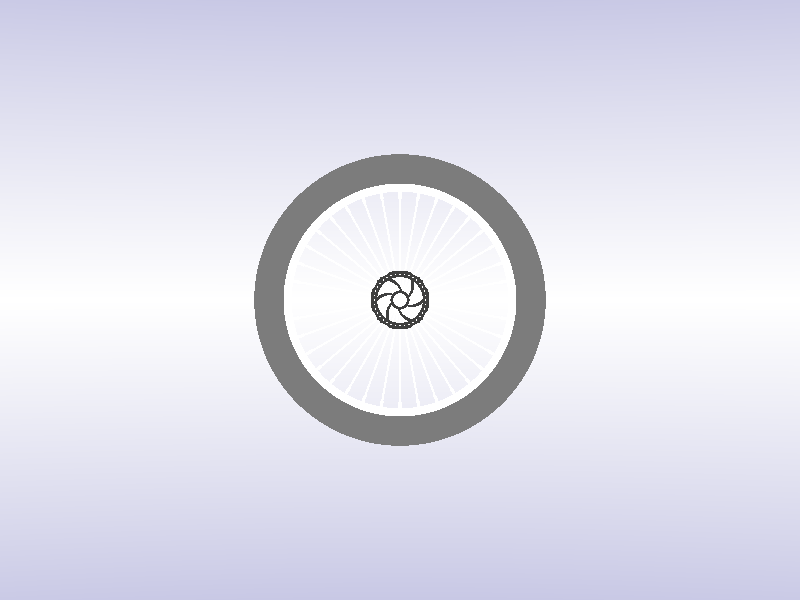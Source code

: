                                // PoVRay 3. 7 Scene File " ... .pov"
// author:  ...
// date:    ...
//------------------------------------------------------------------------
#version 3.7;
global_settings{ assumed_gamma 1.0 }
#default{ finish{ ambient 0.1 diffuse 0.9 }} 
//------------------------------------------------------------------------
#include "colors.inc"
#include "textures.inc"
#include "glass.inc"
#include "metals.inc"
#include "golds.inc"
#include "stones.inc"
#include "woods.inc"
#include "shapes.inc"
#include "shapes2.inc"
#include "functions.inc"
#include "math.inc"
#include "transforms.inc"


#declare Camera_centro_roda_dianteira = camera {angle 10     
                            location  <-2.5, 0.8 , 15>
                            right    -x*image_width/image_height
                            look_at   <-2.5 , 0.8 , 0.0>}
                            
#declare Camera_diagonal_traseira = camera {angle 10     
                            location  <8, 0.8 , 8>
                            right    -x*image_width/image_height
                            look_at   <-1.5 , 0.8 , 0.0>}
                            
#declare camera_0_0_0 = camera {angle 30     
                            location  <0, 0 , 8>
                            right    -x*image_width/image_height
                            look_at   <0 , 0 , 0.0>}                          
                                                        
                   
camera{camera_0_0_0}
//------------------------------------------------------------------------
// sun -------------------------------------------------------------------
light_source{<1500,2500, 2500> color White}
// sky -------------------------------------------------------------------
sky_sphere{ pigment{ gradient <0,1,0>
                     color_map{ [0   color rgb<1,1,1>         ]//White
                                [0.4 color rgb<0.14,0.14,0.56>]//~Navy
                                [0.6 color rgb<0.14,0.14,0.56>]//~Navy
                                [1.0 color rgb<1,1,1>         ]//White
                              }
                     scale 0 }
           } // end of sky_sphere 
//------------------------------------------------------------------------

#declare cor_roda = pigment {color rgb<1.1,1.1,1.1>};
#declare finish_roda = finish {
                            ambient 0.1
                            diffuse 1
                            reflection 0.002
                            specular 0.2
                            metallic
                         }    
          
 #declare disco_freio = union{                    
        difference{
            difference{     
                        cylinder { <0,0,0.01>,<0,0,-0.01>,0.18} 
                        cylinder { <0,0,0.02>,<0,0,-0.02>,0.12}
                             
                    
                    #local angulo = 0; 
                    #local totalEsferas = 12;
                    #local i = 0;
                    
                    #while(i < totalEsferas)
                       cylinder {<0,0.25,-0.05>, <0,0.25,0.05>, 0.1 rotate<0,0,angulo>}
                        #declare angulo = angulo + 30;
                        #declare i = i + 1;
                    #end 
                    } 
                      
                    #local angulo = 15; 
                    #local totalEsferas = 12;
                    #local i = 0;
                    
                    #while(i < totalEsferas)
                         cylinder {<0,0.255,-0.05>, <0,0.255,0.05>, 0.1  rotate<0,0,angulo>}
                        #declare angulo = angulo + 30;
                        #declare i = i + 1;
                    #end  
             
                #local angulo = 0; 
                #local totalEsferas = 36;
                #local i = 0;
                
                #while(i < totalEsferas)
                    cylinder {<0,0.135,-0.1>, <0,0.135,0.1>, 0.0040 texture {pigment { cor_roda } finish { finish_roda}} rotate<0,0,angulo>}
                    #declare angulo = angulo + 10;
                    #declare i = i + 1;
                #end
                
          }             
          
                difference{
                     union{
                        #local total = 6;
                        #local i = 0; 
                        #local angulo = 0 ;
                        
                        #while(i < total)
                                 
                           union{    
                             isosurface { //-------------------------------------------------------------
                              function{
                                 f_spiral(
                                    x,y,z,
                                    1.5,  // distance between windings,
                                    0.01, // thickness,
                                    0.24,  // outer diameter of the spiral,
                                    0,    // not used,
                                    0,    // not used,
                                    0.01   // cross section type
                                 )
                              }          
                            
                             threshold 0
                             max_gradient 5
                             rotate<90,0,0>
                             scale 0.5
                             translate< 0,0,0>
                            } // end of isosurface -------------------------------------------------------
                               
                              rotate <0,0,angulo>  
                           } 
                                   
                            #declare angulo = angulo + 60;
                            #declare i = i + 1;
                        #end   
                        cylinder { <0,0,0.015>,<0,0,-0.015>,0.05} 
                      } 
                      
                    cylinder { <0,0,0.02>,<0,0,-0.02>,0.035}    
                            
                }  
                        
           texture {pigment {color rgb<0.05,0.05,0.05>}
                      finish {
                        ambient 0.1
                        diffuse 1
                        reflection 0.35
                        specular 0.1 
                        metallic
                     }   
                 }
      }
        
        
 #declare pneu = merge{
         torus {
            0.356, 0.05
            texture {
                pigment { color rgb<0.2,0.2,0.2> }
                finish {
                    ambient 0.1
                    diffuse 0.2
                    reflection 0.0009 
                }
            }
            scale <1.9,1.9,1.9> rotate <90,0,0>
        } 
 }


          
 #declare ini_lado_esq = 0.135;
 #declare ini_lado_dirr = 0.045;         

 #declare roda = union{
  
        // Roda       
        difference{
             cylinder {<0, 0, 0>, <0, 0, 0.18>, 0.61 }
             cylinder {<0, 0, -0.1>,<0, 0, 0.19>, 0.58 }
        } 
         
        // Centro da roda    
        difference{
             merge{
                cylinder {<0, 0, ini_lado_esq>, <0, 0, ini_lado_dirr>, 0.048 }
                cylinder {<0, 0, ini_lado_esq-0.01>, <0, 0, ini_lado_esq>, 0.052 }
                cylinder {<0, 0, ini_lado_dirr-0.01>, <0, 0, ini_lado_dirr>, 0.052 } 
              }
             cylinder {<0, 0, -0.1>, <0, 0, 0.19>, 0.036 } 
        }
        texture { pigment { cor_roda } finish { finish_roda} }
  }
  
  
  #declare aros = merge{
  #declare grossura_aros = 0.0055;
     difference{
               //Aros roda dianteira 
              merge{
                // LADO ESQUERDO
                  #local i = 0;
                  #local numAros = 9;
                  #local angulo = 0;
                  #while(i < numAros)
                    union{
                        cylinder {<0, 0, ini_lado_esq-0.0055>, <0, 0.58, ini_lado_dirr>, grossura_aros}
                        cylinder {<0, 0.54, ini_lado_dirr+0.005>, <0, 0.58, ini_lado_dirr>, grossura_aros+0.003}
                        rotate<0,0,angulo>
                    }
                    #declare angulo = angulo + 40;
                    #declare i = i + 1;
                  #end

                  #local i = 0;
                  #local numAros = 9;
                  #local angulo = 20;
                  
                  #while(i < numAros)
                    union{
                        cylinder {<0, 0, ini_lado_esq-0.0055>, <0, 0.58, ini_lado_esq>, grossura_aros}
                        cylinder {<0, 0.54, ini_lado_esq+0.005>, <0, 0.58, ini_lado_esq>, grossura_aros+0.003}
                         rotate<0,0,angulo>
                    }
                    #declare angulo = angulo + 40;
                    #declare i = i + 1;
                  #end
              
                  //LADO DIREITO 
                  #local i = 0;
                  #local numAros = 9;
                  #local angulo = 10;
                  #while(i < numAros)
                    union{
                        cylinder {<0, 0, ini_lado_dirr+0.0055>, <0, 0.58, ini_lado_esq>, grossura_aros}
                        cylinder {<0, 0.54, ini_lado_esq-0.005>, <0, 0.58, ini_lado_esq>, grossura_aros+0.003}
                        rotate<0,0,angulo>
                    }
                    #declare angulo = angulo + 40;
                    #declare i = i + 1;
                  #end
         
                  #local i = 0;
                  #local numAros = 9;
                  #local angulo = 30;
                  #while(i < numAros)
                    union{
                        cylinder {<0, 0, ini_lado_dirr+0.0055>, <0, 0.58, ini_lado_dirr>, grossura_aros}
                        cylinder {<0, 0.54, ini_lado_dirr-0.005>, <0, 0.58, ini_lado_dirr>, grossura_aros+0.003}
                        rotate<0,0,angulo>
                    }
                    #declare angulo = angulo + 40;
                    #declare i = i + 1;
                  #end
              }
                
               cylinder {<0, 0, -0.1>, <0, 0, 0.19>, 0.036 } 
              
           }
           texture {pigment { cor_roda } finish { finish_roda}}
  }        
     

  #declare roda_toda = merge{
            object {roda}
            object {aros}
            object{pneu translate<0,0,ini_lado_dirr+0.05>} 
            object {disco_freio translate<0,0,ini_lado_esq+0.05>} 
  }                        
                
                      
 roda_toda                   
               
               
               
               